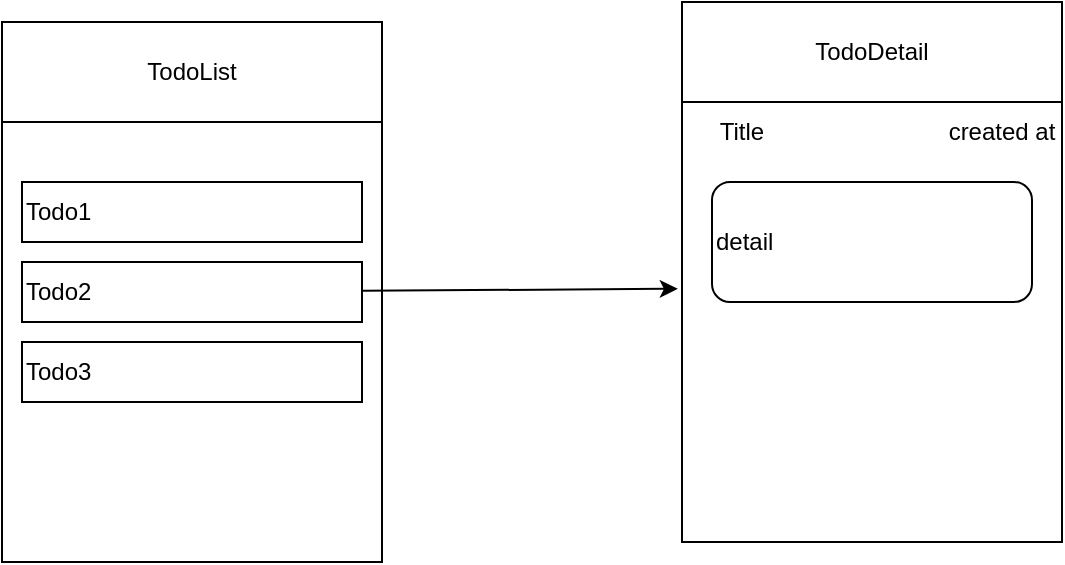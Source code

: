 <mxfile>
    <diagram id="SXz7eqrtmcKqJDizeDhj" name="ページ1">
        <mxGraphModel dx="736" dy="440" grid="1" gridSize="10" guides="1" tooltips="1" connect="1" arrows="1" fold="1" page="1" pageScale="1" pageWidth="827" pageHeight="1169" math="0" shadow="0">
            <root>
                <mxCell id="0"/>
                <mxCell id="1" parent="0"/>
                <mxCell id="2" value="" style="rounded=0;whiteSpace=wrap;html=1;" vertex="1" parent="1">
                    <mxGeometry x="230" y="110" width="190" height="270" as="geometry"/>
                </mxCell>
                <mxCell id="3" value="" style="rounded=0;whiteSpace=wrap;html=1;verticalAlign=top;" vertex="1" parent="1">
                    <mxGeometry x="570" y="100" width="190" height="270" as="geometry"/>
                </mxCell>
                <mxCell id="4" value="TodoList" style="rounded=0;whiteSpace=wrap;html=1;" vertex="1" parent="1">
                    <mxGeometry x="230" y="110" width="190" height="50" as="geometry"/>
                </mxCell>
                <mxCell id="5" value="TodoDetail" style="rounded=0;whiteSpace=wrap;html=1;" vertex="1" parent="1">
                    <mxGeometry x="570" y="100" width="190" height="50" as="geometry"/>
                </mxCell>
                <mxCell id="6" value="Title" style="text;html=1;strokeColor=none;fillColor=none;align=center;verticalAlign=middle;whiteSpace=wrap;rounded=0;" vertex="1" parent="1">
                    <mxGeometry x="570" y="150" width="60" height="30" as="geometry"/>
                </mxCell>
                <mxCell id="9" value="created at" style="text;html=1;strokeColor=none;fillColor=none;align=center;verticalAlign=middle;whiteSpace=wrap;rounded=0;" vertex="1" parent="1">
                    <mxGeometry x="700" y="150" width="60" height="30" as="geometry"/>
                </mxCell>
                <mxCell id="10" value="Todo1" style="rounded=0;whiteSpace=wrap;html=1;align=left;" vertex="1" parent="1">
                    <mxGeometry x="240" y="190" width="170" height="30" as="geometry"/>
                </mxCell>
                <mxCell id="13" style="edgeStyle=none;html=1;entryX=-0.011;entryY=0.531;entryDx=0;entryDy=0;entryPerimeter=0;" edge="1" parent="1" source="11" target="3">
                    <mxGeometry relative="1" as="geometry">
                        <mxPoint x="587.6" y="247.04" as="targetPoint"/>
                    </mxGeometry>
                </mxCell>
                <mxCell id="11" value="Todo2" style="rounded=0;whiteSpace=wrap;html=1;align=left;" vertex="1" parent="1">
                    <mxGeometry x="240" y="230" width="170" height="30" as="geometry"/>
                </mxCell>
                <mxCell id="12" value="Todo3" style="rounded=0;whiteSpace=wrap;html=1;align=left;" vertex="1" parent="1">
                    <mxGeometry x="240" y="270" width="170" height="30" as="geometry"/>
                </mxCell>
                <mxCell id="14" value="detail" style="rounded=1;whiteSpace=wrap;html=1;align=left;" vertex="1" parent="1">
                    <mxGeometry x="585" y="190" width="160" height="60" as="geometry"/>
                </mxCell>
            </root>
        </mxGraphModel>
    </diagram>
</mxfile>